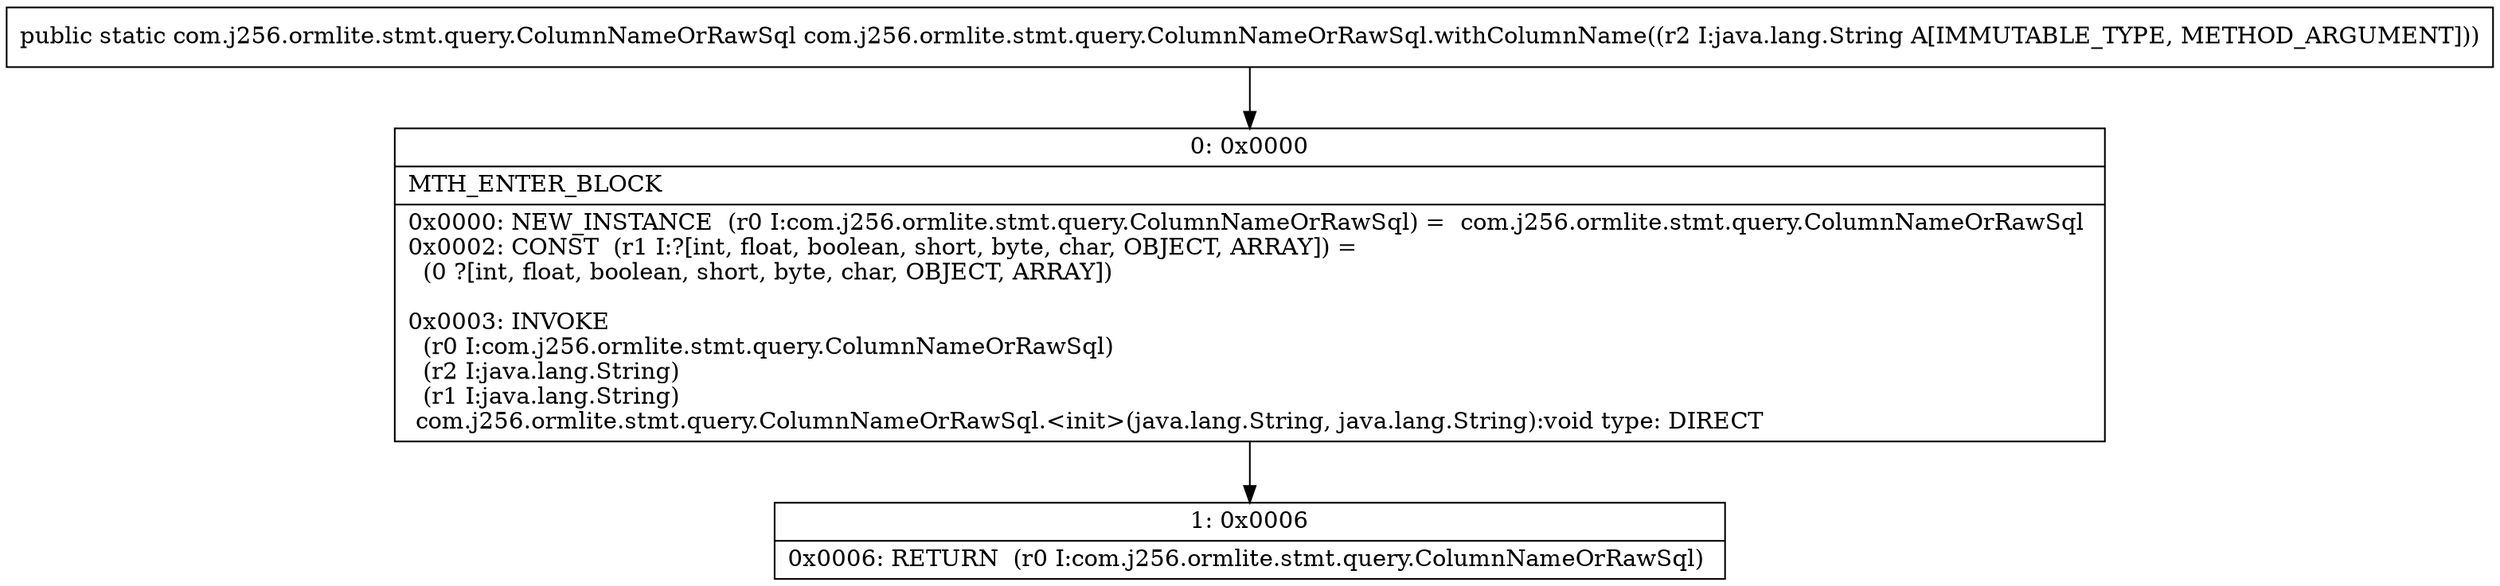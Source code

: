 digraph "CFG forcom.j256.ormlite.stmt.query.ColumnNameOrRawSql.withColumnName(Ljava\/lang\/String;)Lcom\/j256\/ormlite\/stmt\/query\/ColumnNameOrRawSql;" {
Node_0 [shape=record,label="{0\:\ 0x0000|MTH_ENTER_BLOCK\l|0x0000: NEW_INSTANCE  (r0 I:com.j256.ormlite.stmt.query.ColumnNameOrRawSql) =  com.j256.ormlite.stmt.query.ColumnNameOrRawSql \l0x0002: CONST  (r1 I:?[int, float, boolean, short, byte, char, OBJECT, ARRAY]) = \l  (0 ?[int, float, boolean, short, byte, char, OBJECT, ARRAY])\l \l0x0003: INVOKE  \l  (r0 I:com.j256.ormlite.stmt.query.ColumnNameOrRawSql)\l  (r2 I:java.lang.String)\l  (r1 I:java.lang.String)\l com.j256.ormlite.stmt.query.ColumnNameOrRawSql.\<init\>(java.lang.String, java.lang.String):void type: DIRECT \l}"];
Node_1 [shape=record,label="{1\:\ 0x0006|0x0006: RETURN  (r0 I:com.j256.ormlite.stmt.query.ColumnNameOrRawSql) \l}"];
MethodNode[shape=record,label="{public static com.j256.ormlite.stmt.query.ColumnNameOrRawSql com.j256.ormlite.stmt.query.ColumnNameOrRawSql.withColumnName((r2 I:java.lang.String A[IMMUTABLE_TYPE, METHOD_ARGUMENT])) }"];
MethodNode -> Node_0;
Node_0 -> Node_1;
}

